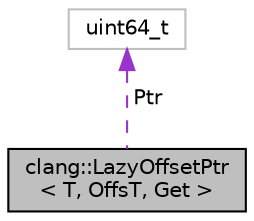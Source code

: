 digraph "clang::LazyOffsetPtr&lt; T, OffsT, Get &gt;"
{
 // LATEX_PDF_SIZE
  bgcolor="transparent";
  edge [fontname="Helvetica",fontsize="10",labelfontname="Helvetica",labelfontsize="10"];
  node [fontname="Helvetica",fontsize="10",shape=record];
  Node1 [label="clang::LazyOffsetPtr\l\< T, OffsT, Get \>",height=0.2,width=0.4,color="black", fillcolor="grey75", style="filled", fontcolor="black",tooltip="A lazy pointer to an AST node (of base type T) that resides within an external AST source."];
  Node2 -> Node1 [dir="back",color="darkorchid3",fontsize="10",style="dashed",label=" Ptr" ,fontname="Helvetica"];
  Node2 [label="uint64_t",height=0.2,width=0.4,color="grey75",tooltip=" "];
}
